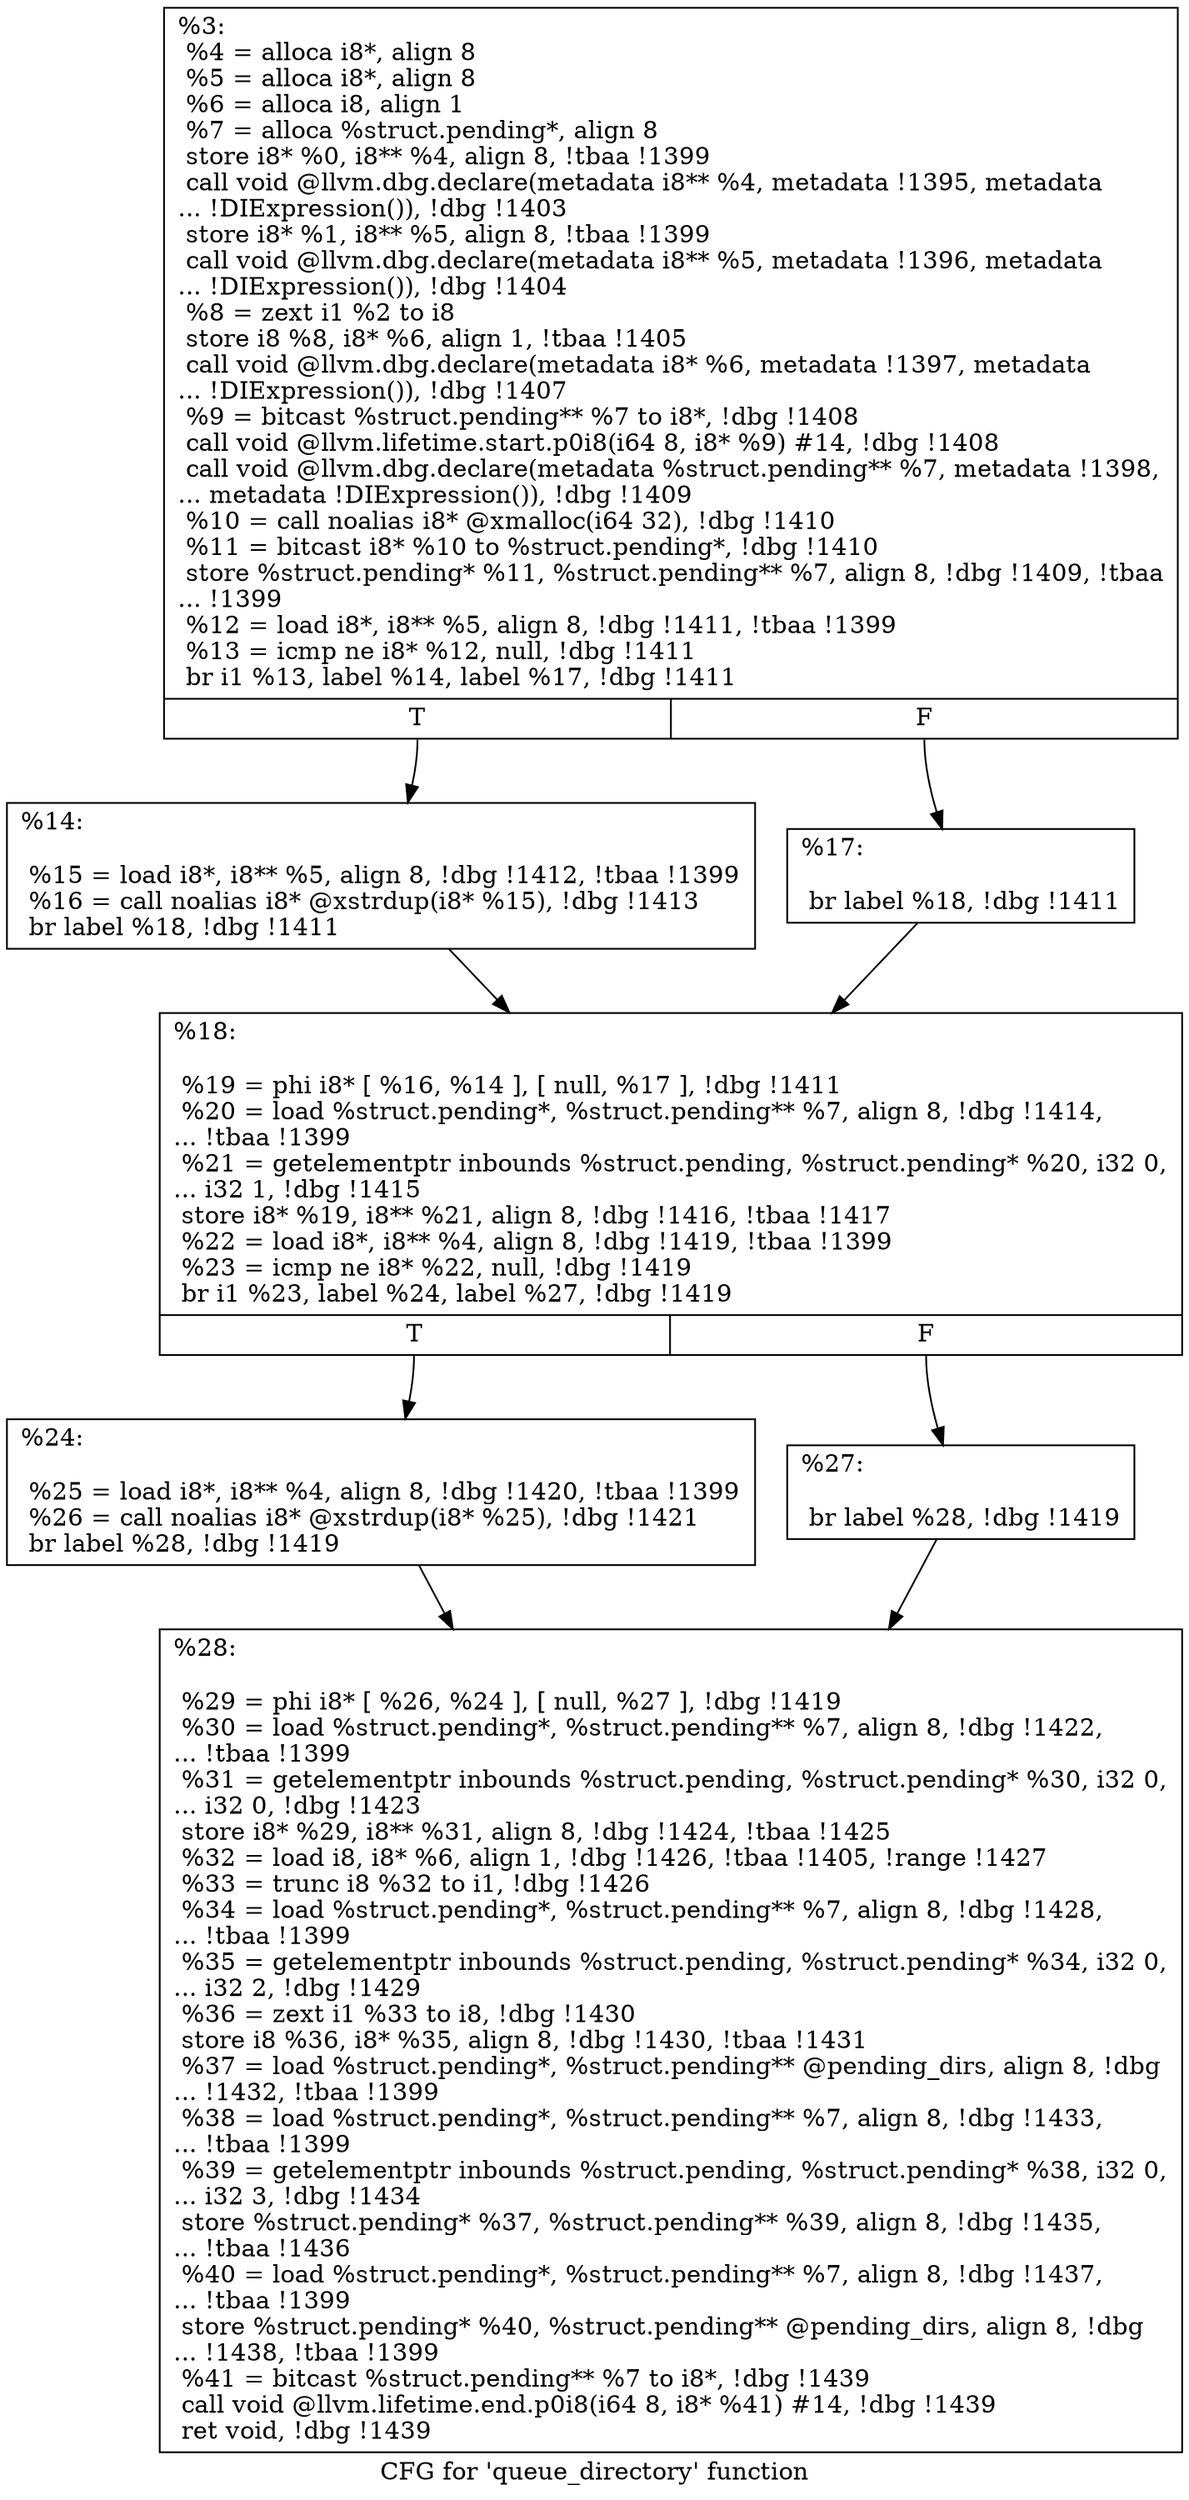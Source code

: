 digraph "CFG for 'queue_directory' function" {
	label="CFG for 'queue_directory' function";

	Node0x222d120 [shape=record,label="{%3:\l  %4 = alloca i8*, align 8\l  %5 = alloca i8*, align 8\l  %6 = alloca i8, align 1\l  %7 = alloca %struct.pending*, align 8\l  store i8* %0, i8** %4, align 8, !tbaa !1399\l  call void @llvm.dbg.declare(metadata i8** %4, metadata !1395, metadata\l... !DIExpression()), !dbg !1403\l  store i8* %1, i8** %5, align 8, !tbaa !1399\l  call void @llvm.dbg.declare(metadata i8** %5, metadata !1396, metadata\l... !DIExpression()), !dbg !1404\l  %8 = zext i1 %2 to i8\l  store i8 %8, i8* %6, align 1, !tbaa !1405\l  call void @llvm.dbg.declare(metadata i8* %6, metadata !1397, metadata\l... !DIExpression()), !dbg !1407\l  %9 = bitcast %struct.pending** %7 to i8*, !dbg !1408\l  call void @llvm.lifetime.start.p0i8(i64 8, i8* %9) #14, !dbg !1408\l  call void @llvm.dbg.declare(metadata %struct.pending** %7, metadata !1398,\l... metadata !DIExpression()), !dbg !1409\l  %10 = call noalias i8* @xmalloc(i64 32), !dbg !1410\l  %11 = bitcast i8* %10 to %struct.pending*, !dbg !1410\l  store %struct.pending* %11, %struct.pending** %7, align 8, !dbg !1409, !tbaa\l... !1399\l  %12 = load i8*, i8** %5, align 8, !dbg !1411, !tbaa !1399\l  %13 = icmp ne i8* %12, null, !dbg !1411\l  br i1 %13, label %14, label %17, !dbg !1411\l|{<s0>T|<s1>F}}"];
	Node0x222d120:s0 -> Node0x21feba0;
	Node0x222d120:s1 -> Node0x21febf0;
	Node0x21feba0 [shape=record,label="{%14:\l\l  %15 = load i8*, i8** %5, align 8, !dbg !1412, !tbaa !1399\l  %16 = call noalias i8* @xstrdup(i8* %15), !dbg !1413\l  br label %18, !dbg !1411\l}"];
	Node0x21feba0 -> Node0x21fec40;
	Node0x21febf0 [shape=record,label="{%17:\l\l  br label %18, !dbg !1411\l}"];
	Node0x21febf0 -> Node0x21fec40;
	Node0x21fec40 [shape=record,label="{%18:\l\l  %19 = phi i8* [ %16, %14 ], [ null, %17 ], !dbg !1411\l  %20 = load %struct.pending*, %struct.pending** %7, align 8, !dbg !1414,\l... !tbaa !1399\l  %21 = getelementptr inbounds %struct.pending, %struct.pending* %20, i32 0,\l... i32 1, !dbg !1415\l  store i8* %19, i8** %21, align 8, !dbg !1416, !tbaa !1417\l  %22 = load i8*, i8** %4, align 8, !dbg !1419, !tbaa !1399\l  %23 = icmp ne i8* %22, null, !dbg !1419\l  br i1 %23, label %24, label %27, !dbg !1419\l|{<s0>T|<s1>F}}"];
	Node0x21fec40:s0 -> Node0x21fec90;
	Node0x21fec40:s1 -> Node0x21fece0;
	Node0x21fec90 [shape=record,label="{%24:\l\l  %25 = load i8*, i8** %4, align 8, !dbg !1420, !tbaa !1399\l  %26 = call noalias i8* @xstrdup(i8* %25), !dbg !1421\l  br label %28, !dbg !1419\l}"];
	Node0x21fec90 -> Node0x21fed30;
	Node0x21fece0 [shape=record,label="{%27:\l\l  br label %28, !dbg !1419\l}"];
	Node0x21fece0 -> Node0x21fed30;
	Node0x21fed30 [shape=record,label="{%28:\l\l  %29 = phi i8* [ %26, %24 ], [ null, %27 ], !dbg !1419\l  %30 = load %struct.pending*, %struct.pending** %7, align 8, !dbg !1422,\l... !tbaa !1399\l  %31 = getelementptr inbounds %struct.pending, %struct.pending* %30, i32 0,\l... i32 0, !dbg !1423\l  store i8* %29, i8** %31, align 8, !dbg !1424, !tbaa !1425\l  %32 = load i8, i8* %6, align 1, !dbg !1426, !tbaa !1405, !range !1427\l  %33 = trunc i8 %32 to i1, !dbg !1426\l  %34 = load %struct.pending*, %struct.pending** %7, align 8, !dbg !1428,\l... !tbaa !1399\l  %35 = getelementptr inbounds %struct.pending, %struct.pending* %34, i32 0,\l... i32 2, !dbg !1429\l  %36 = zext i1 %33 to i8, !dbg !1430\l  store i8 %36, i8* %35, align 8, !dbg !1430, !tbaa !1431\l  %37 = load %struct.pending*, %struct.pending** @pending_dirs, align 8, !dbg\l... !1432, !tbaa !1399\l  %38 = load %struct.pending*, %struct.pending** %7, align 8, !dbg !1433,\l... !tbaa !1399\l  %39 = getelementptr inbounds %struct.pending, %struct.pending* %38, i32 0,\l... i32 3, !dbg !1434\l  store %struct.pending* %37, %struct.pending** %39, align 8, !dbg !1435,\l... !tbaa !1436\l  %40 = load %struct.pending*, %struct.pending** %7, align 8, !dbg !1437,\l... !tbaa !1399\l  store %struct.pending* %40, %struct.pending** @pending_dirs, align 8, !dbg\l... !1438, !tbaa !1399\l  %41 = bitcast %struct.pending** %7 to i8*, !dbg !1439\l  call void @llvm.lifetime.end.p0i8(i64 8, i8* %41) #14, !dbg !1439\l  ret void, !dbg !1439\l}"];
}
